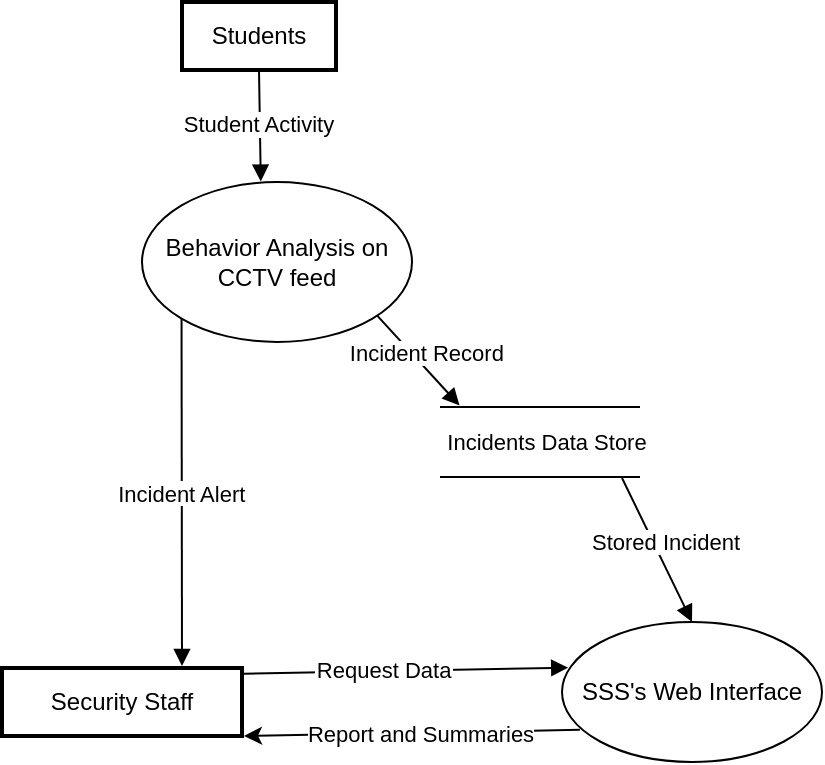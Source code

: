 <mxfile version="24.1.0" type="device">
  <diagram name="Page-1" id="QCUvSHSon6UQ36mXcVAS">
    <mxGraphModel dx="698" dy="470" grid="1" gridSize="10" guides="1" tooltips="1" connect="1" arrows="1" fold="1" page="1" pageScale="1" pageWidth="850" pageHeight="1100" math="0" shadow="0">
      <root>
        <mxCell id="0" />
        <mxCell id="1" parent="0" />
        <mxCell id="SZVBKInjuu3frVkjO_rQ-3" value="Behavior Analysis on CCTV feed" style="ellipse;whiteSpace=wrap;html=1;" parent="1" vertex="1">
          <mxGeometry x="450" y="510" width="135" height="80" as="geometry" />
        </mxCell>
        <mxCell id="SZVBKInjuu3frVkjO_rQ-4" value="Security Staff" style="whiteSpace=wrap;strokeWidth=2;" parent="1" vertex="1">
          <mxGeometry x="380" y="753" width="120" height="34" as="geometry" />
        </mxCell>
        <mxCell id="SZVBKInjuu3frVkjO_rQ-5" value="Students" style="whiteSpace=wrap;strokeWidth=2;" parent="1" vertex="1">
          <mxGeometry x="470" y="420" width="77" height="34" as="geometry" />
        </mxCell>
        <mxCell id="SZVBKInjuu3frVkjO_rQ-6" value="Request Data" style="startArrow=none;endArrow=block;exitX=1.005;exitY=0.084;entryX=0.024;entryY=0.326;rounded=0;entryDx=0;entryDy=0;entryPerimeter=0;exitDx=0;exitDy=0;exitPerimeter=0;" parent="1" source="SZVBKInjuu3frVkjO_rQ-4" target="SZVBKInjuu3frVkjO_rQ-25" edge="1">
          <mxGeometry x="-0.13" y="1" relative="1" as="geometry">
            <mxPoint x="473" y="840.5" as="targetPoint" />
            <mxPoint as="offset" />
          </mxGeometry>
        </mxCell>
        <mxCell id="SZVBKInjuu3frVkjO_rQ-8" value="Incident Alert" style="curved=1;startArrow=none;endArrow=block;exitX=0;exitY=1;rounded=0;exitDx=0;exitDy=0;" parent="1" source="SZVBKInjuu3frVkjO_rQ-3" edge="1">
          <mxGeometry relative="1" as="geometry">
            <Array as="points" />
            <mxPoint x="469.77" y="560.284" as="sourcePoint" />
            <mxPoint x="470" y="752" as="targetPoint" />
          </mxGeometry>
        </mxCell>
        <mxCell id="SZVBKInjuu3frVkjO_rQ-9" value="Incident Record" style="startArrow=none;endArrow=block;exitX=0.872;exitY=0.837;rounded=0;exitDx=0;exitDy=0;exitPerimeter=0;" parent="1" source="SZVBKInjuu3frVkjO_rQ-3" edge="1">
          <mxGeometry x="-0.012" y="6" relative="1" as="geometry">
            <mxPoint x="608.77" y="621.72" as="targetPoint" />
            <mxPoint as="offset" />
            <mxPoint x="570.0" y="560.004" as="sourcePoint" />
          </mxGeometry>
        </mxCell>
        <mxCell id="SZVBKInjuu3frVkjO_rQ-11" value="Stored Incident" style="startArrow=none;endArrow=block;entryX=0.5;entryY=0;rounded=0;entryDx=0;entryDy=0;" parent="1" target="SZVBKInjuu3frVkjO_rQ-25" edge="1">
          <mxGeometry x="-0.045" y="6" relative="1" as="geometry">
            <mxPoint x="690" y="658" as="sourcePoint" />
            <mxPoint x="690" y="728" as="targetPoint" />
            <mxPoint as="offset" />
          </mxGeometry>
        </mxCell>
        <mxCell id="SZVBKInjuu3frVkjO_rQ-14" value="" style="shape=link;html=1;rounded=0;width=35;" parent="1" edge="1">
          <mxGeometry width="100" relative="1" as="geometry">
            <mxPoint x="599" y="640" as="sourcePoint" />
            <mxPoint x="699" y="640" as="targetPoint" />
          </mxGeometry>
        </mxCell>
        <mxCell id="SZVBKInjuu3frVkjO_rQ-15" value="Incidents Data Store" style="edgeLabel;html=1;align=center;verticalAlign=middle;resizable=0;points=[];" parent="SZVBKInjuu3frVkjO_rQ-14" vertex="1" connectable="0">
          <mxGeometry x="0.054" y="16" relative="1" as="geometry">
            <mxPoint y="16" as="offset" />
          </mxGeometry>
        </mxCell>
        <mxCell id="SZVBKInjuu3frVkjO_rQ-16" value="" style="curved=1;startArrow=none;endArrow=block;exitX=0.5;exitY=1;rounded=0;exitDx=0;exitDy=0;entryX=0.44;entryY=-0.003;entryDx=0;entryDy=0;entryPerimeter=0;" parent="1" source="SZVBKInjuu3frVkjO_rQ-5" target="SZVBKInjuu3frVkjO_rQ-3" edge="1">
          <mxGeometry relative="1" as="geometry">
            <Array as="points" />
            <mxPoint x="892" y="433" as="sourcePoint" />
            <mxPoint x="335" y="376" as="targetPoint" />
          </mxGeometry>
        </mxCell>
        <mxCell id="SZVBKInjuu3frVkjO_rQ-17" value="Student Activity" style="edgeLabel;html=1;align=center;verticalAlign=middle;resizable=0;points=[];" parent="SZVBKInjuu3frVkjO_rQ-16" vertex="1" connectable="0">
          <mxGeometry x="0.308" relative="1" as="geometry">
            <mxPoint x="-1" y="-10" as="offset" />
          </mxGeometry>
        </mxCell>
        <mxCell id="SZVBKInjuu3frVkjO_rQ-21" style="rounded=0;orthogonalLoop=1;jettySize=auto;html=1;exitX=0.069;exitY=0.77;exitDx=0;exitDy=0;entryX=1;entryY=1;entryDx=0;entryDy=0;exitPerimeter=0;" parent="1" source="SZVBKInjuu3frVkjO_rQ-25" edge="1">
          <mxGeometry relative="1" as="geometry">
            <mxPoint x="664" y="785.04" as="sourcePoint" />
            <mxPoint x="501.0" y="787.0" as="targetPoint" />
          </mxGeometry>
        </mxCell>
        <mxCell id="SZVBKInjuu3frVkjO_rQ-22" value="Report and Summaries" style="edgeLabel;html=1;align=center;verticalAlign=middle;resizable=0;points=[];" parent="SZVBKInjuu3frVkjO_rQ-21" vertex="1" connectable="0">
          <mxGeometry x="-0.311" y="1" relative="1" as="geometry">
            <mxPoint x="-22" as="offset" />
          </mxGeometry>
        </mxCell>
        <mxCell id="SZVBKInjuu3frVkjO_rQ-25" value="SSS&#39;s Web Interface" style="ellipse;whiteSpace=wrap;html=1;" parent="1" vertex="1">
          <mxGeometry x="660" y="730" width="130" height="70" as="geometry" />
        </mxCell>
      </root>
    </mxGraphModel>
  </diagram>
</mxfile>

